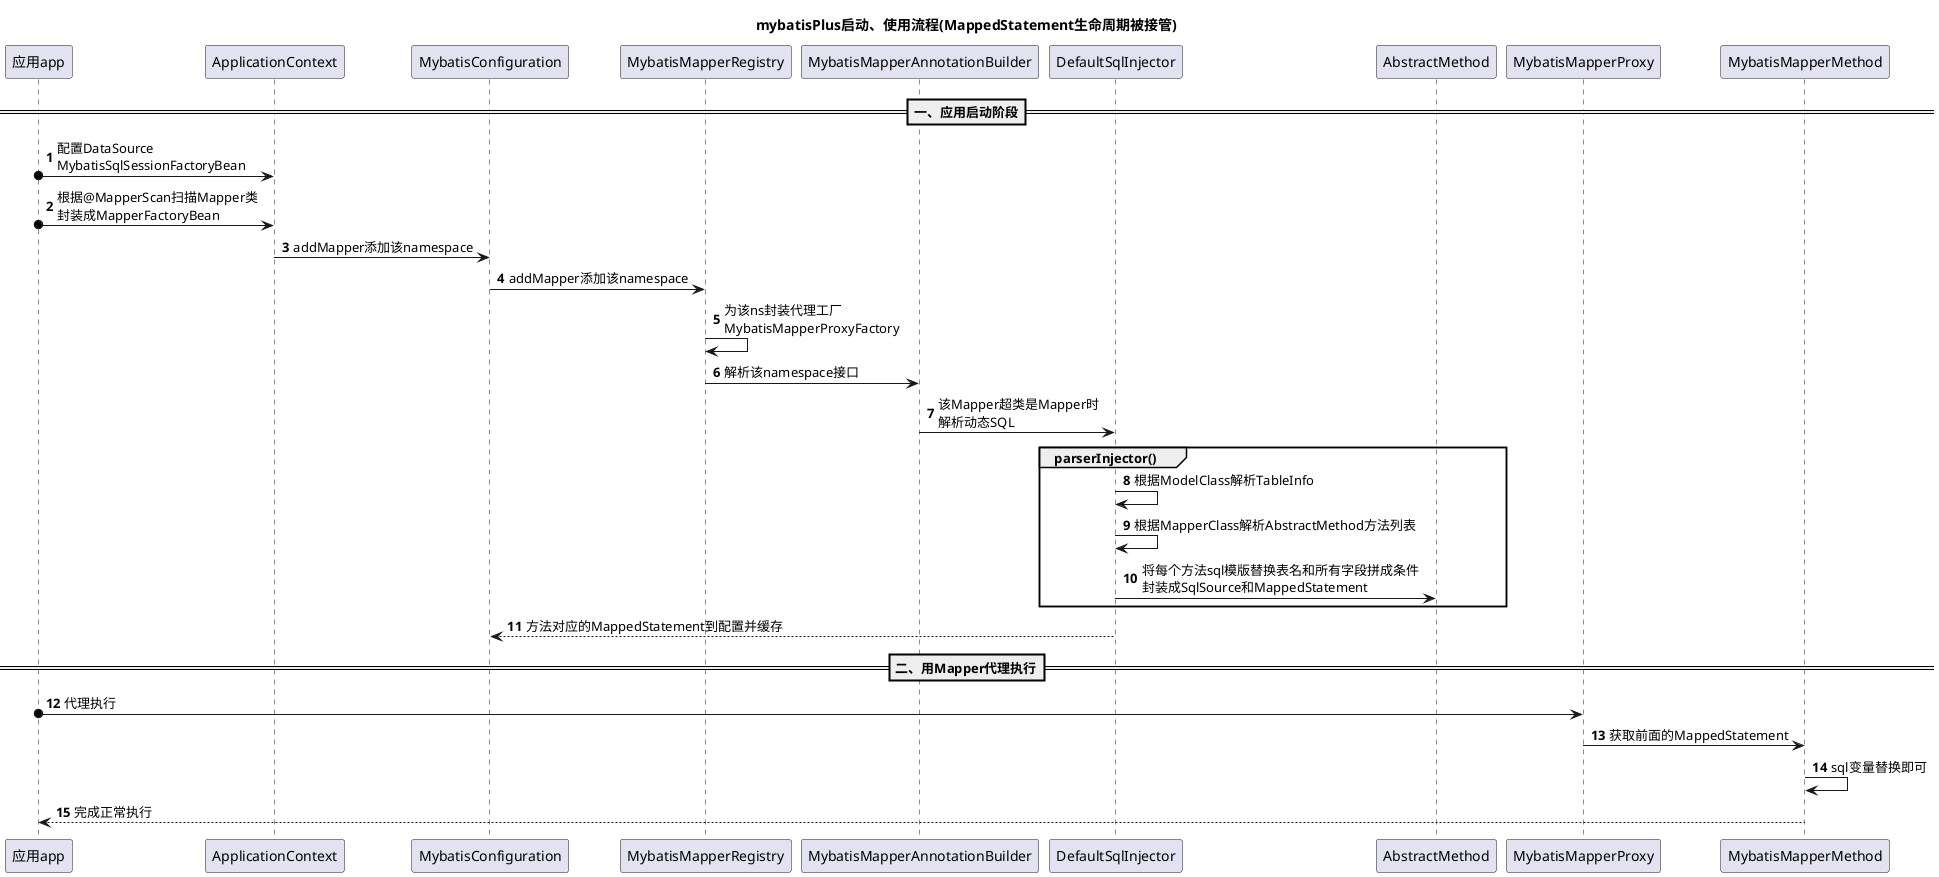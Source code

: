 @startuml
'https://plantuml.com/sequence-diagram

title mybatisPlus启动、使用流程(MappedStatement生命周期被接管)

participant "应用app" as client order 1
participant "ApplicationContext" as context order 2
participant MybatisConfiguration as config order 3
participant MybatisMapperRegistry as mapperRest order 3
participant MybatisMapperAnnotationBuilder as mapperBuilder order 5
participant DefaultSqlInjector as sqlInj order 7
participant AbstractMethod as abMethod order 11
participant MybatisMapperProxy as mapperProxy order 17
participant MybatisMapperMethod as mapperMethod order 19

autonumber
hide unlinked


==一、应用启动阶段==

client o-> context: 配置DataSource\nMybatisSqlSessionFactoryBean
client o-> context: 根据@MapperScan扫描Mapper类\n封装成MapperFactoryBean
context -> config: addMapper添加该namespace
config -> mapperRest: addMapper添加该namespace
mapperRest -> mapperRest: 为该ns封装代理工厂\nMybatisMapperProxyFactory
mapperRest -> mapperBuilder: 解析该namespace接口
mapperBuilder -> sqlInj: 该Mapper超类是Mapper时\n解析动态SQL
group parserInjector()
    sqlInj -> sqlInj: 根据ModelClass解析TableInfo
    sqlInj -> sqlInj: 根据MapperClass解析AbstractMethod方法列表
    sqlInj -> abMethod: 将每个方法sql模版替换表名和所有字段拼成条件\n封装成SqlSource和MappedStatement
end
sqlInj --> config: 方法对应的MappedStatement到配置并缓存

==二、用Mapper代理执行==

client o-> mapperProxy: 代理执行
mapperProxy -> mapperMethod: 获取前面的MappedStatement
mapperMethod -> mapperMethod: sql变量替换即可
mapperMethod --> client: 完成正常执行





@enduml